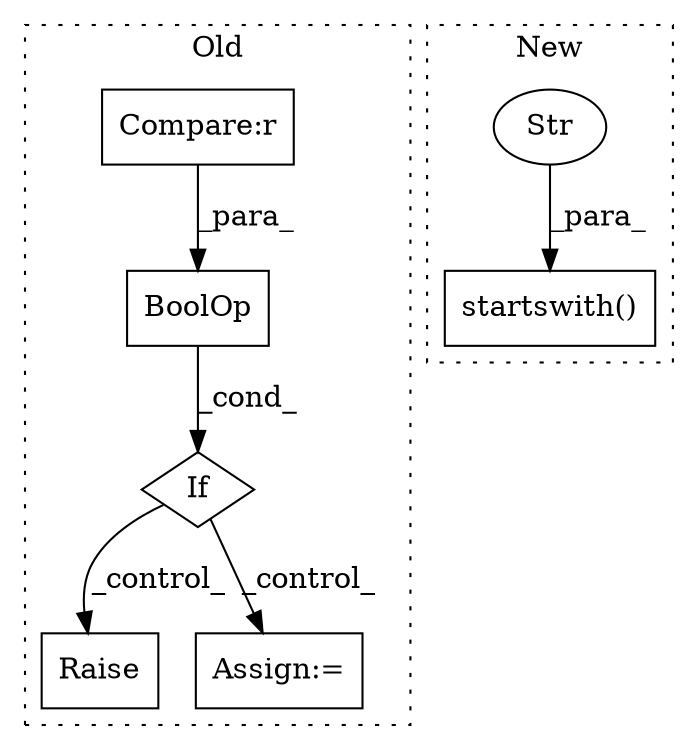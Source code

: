 digraph G {
subgraph cluster0 {
1 [label="BoolOp" a="72" s="5638" l="51" shape="box"];
4 [label="Compare:r" a="40" s="5664" l="25" shape="box"];
5 [label="If" a="96" s="5635" l="3" shape="diamond"];
6 [label="Raise" a="91" s="5808" l="6" shape="box"];
7 [label="Assign:=" a="68" s="6393" l="3" shape="box"];
label = "Old";
style="dotted";
}
subgraph cluster1 {
2 [label="startswith()" a="75" s="4479,4512" l="27,1" shape="box"];
3 [label="Str" a="66" s="4506" l="6" shape="ellipse"];
label = "New";
style="dotted";
}
1 -> 5 [label="_cond_"];
3 -> 2 [label="_para_"];
4 -> 1 [label="_para_"];
5 -> 7 [label="_control_"];
5 -> 6 [label="_control_"];
}